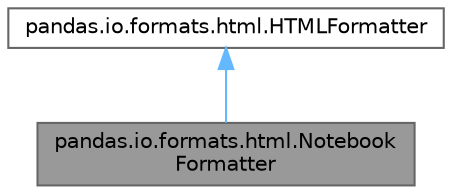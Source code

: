 digraph "pandas.io.formats.html.NotebookFormatter"
{
 // LATEX_PDF_SIZE
  bgcolor="transparent";
  edge [fontname=Helvetica,fontsize=10,labelfontname=Helvetica,labelfontsize=10];
  node [fontname=Helvetica,fontsize=10,shape=box,height=0.2,width=0.4];
  Node1 [id="Node000001",label="pandas.io.formats.html.Notebook\lFormatter",height=0.2,width=0.4,color="gray40", fillcolor="grey60", style="filled", fontcolor="black",tooltip=" "];
  Node2 -> Node1 [id="edge2_Node000001_Node000002",dir="back",color="steelblue1",style="solid",tooltip=" "];
  Node2 [id="Node000002",label="pandas.io.formats.html.HTMLFormatter",height=0.2,width=0.4,color="gray40", fillcolor="white", style="filled",URL="$d6/ddd/classpandas_1_1io_1_1formats_1_1html_1_1HTMLFormatter.html",tooltip=" "];
}
